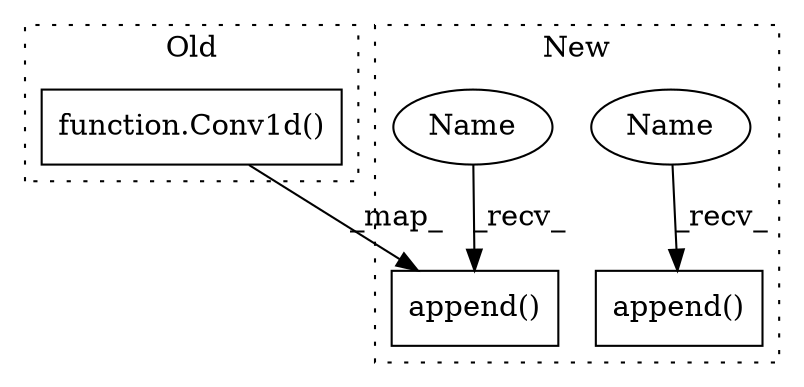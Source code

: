 digraph G {
subgraph cluster0 {
1 [label="function.Conv1d()" a="75" s="7915,7934" l="7,31" shape="box"];
label = "Old";
style="dotted";
}
subgraph cluster1 {
2 [label="append()" a="75" s="8121,8182" l="41,45" shape="box"];
3 [label="append()" a="75" s="8240,8268" l="24,1" shape="box"];
4 [label="Name" a="87" s="8121" l="16" shape="ellipse"];
5 [label="Name" a="87" s="8240" l="16" shape="ellipse"];
label = "New";
style="dotted";
}
1 -> 2 [label="_map_"];
4 -> 2 [label="_recv_"];
5 -> 3 [label="_recv_"];
}